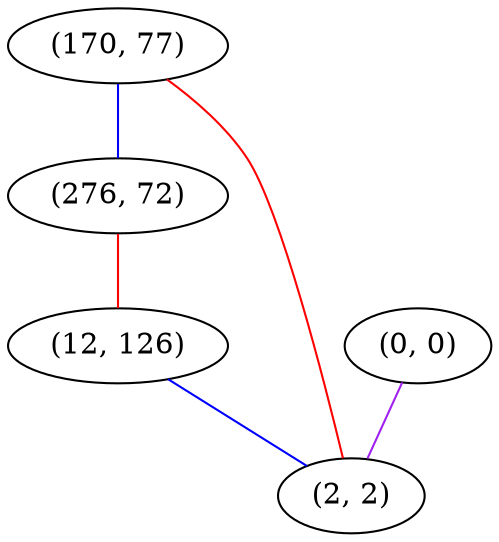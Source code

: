 graph "" {
"(170, 77)";
"(276, 72)";
"(12, 126)";
"(0, 0)";
"(2, 2)";
"(170, 77)" -- "(276, 72)"  [color=blue, key=0, weight=3];
"(170, 77)" -- "(2, 2)"  [color=red, key=0, weight=1];
"(276, 72)" -- "(12, 126)"  [color=red, key=0, weight=1];
"(12, 126)" -- "(2, 2)"  [color=blue, key=0, weight=3];
"(0, 0)" -- "(2, 2)"  [color=purple, key=0, weight=4];
}
